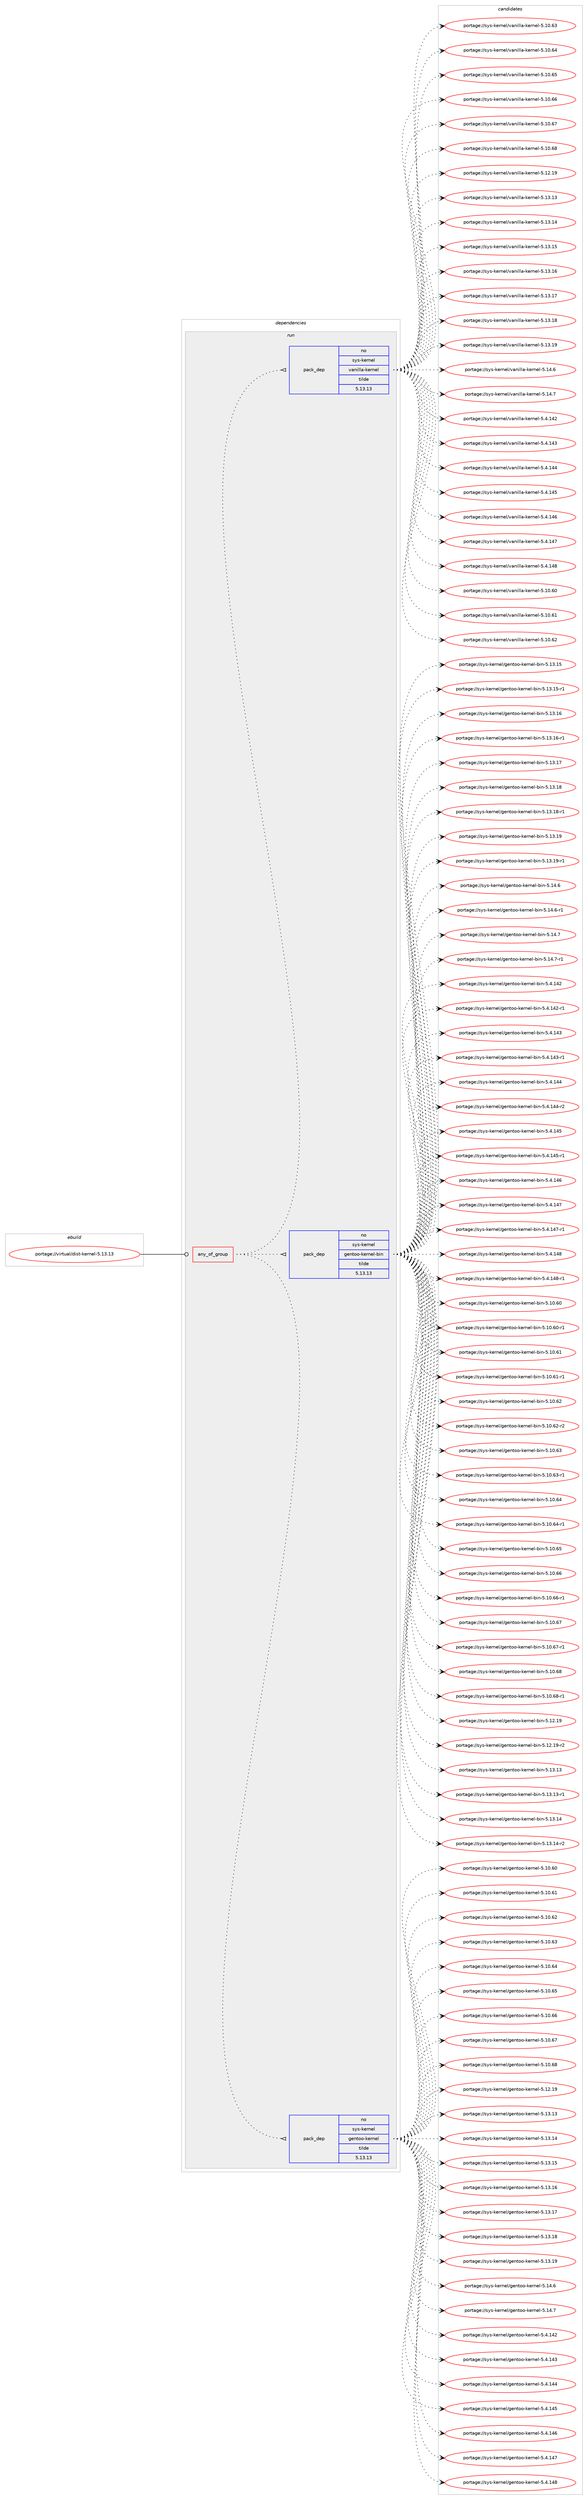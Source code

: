 digraph prolog {

# *************
# Graph options
# *************

newrank=true;
concentrate=true;
compound=true;
graph [rankdir=LR,fontname=Helvetica,fontsize=10,ranksep=1.5];#, ranksep=2.5, nodesep=0.2];
edge  [arrowhead=vee];
node  [fontname=Helvetica,fontsize=10];

# **********
# The ebuild
# **********

subgraph cluster_leftcol {
color=gray;
rank=same;
label=<<i>ebuild</i>>;
id [label="portage://virtual/dist-kernel-5.13.13", color=red, width=4, href="../virtual/dist-kernel-5.13.13.svg"];
}

# ****************
# The dependencies
# ****************

subgraph cluster_midcol {
color=gray;
label=<<i>dependencies</i>>;
subgraph cluster_compile {
fillcolor="#eeeeee";
style=filled;
label=<<i>compile</i>>;
}
subgraph cluster_compileandrun {
fillcolor="#eeeeee";
style=filled;
label=<<i>compile and run</i>>;
}
subgraph cluster_run {
fillcolor="#eeeeee";
style=filled;
label=<<i>run</i>>;
subgraph any9 {
dependency659 [label=<<TABLE BORDER="0" CELLBORDER="1" CELLSPACING="0" CELLPADDING="4"><TR><TD CELLPADDING="10">any_of_group</TD></TR></TABLE>>, shape=none, color=red];subgraph pack335 {
dependency660 [label=<<TABLE BORDER="0" CELLBORDER="1" CELLSPACING="0" CELLPADDING="4" WIDTH="220"><TR><TD ROWSPAN="6" CELLPADDING="30">pack_dep</TD></TR><TR><TD WIDTH="110">no</TD></TR><TR><TD>sys-kernel</TD></TR><TR><TD>gentoo-kernel</TD></TR><TR><TD>tilde</TD></TR><TR><TD>5.13.13</TD></TR></TABLE>>, shape=none, color=blue];
}
dependency659:e -> dependency660:w [weight=20,style="dotted",arrowhead="oinv"];
subgraph pack336 {
dependency661 [label=<<TABLE BORDER="0" CELLBORDER="1" CELLSPACING="0" CELLPADDING="4" WIDTH="220"><TR><TD ROWSPAN="6" CELLPADDING="30">pack_dep</TD></TR><TR><TD WIDTH="110">no</TD></TR><TR><TD>sys-kernel</TD></TR><TR><TD>gentoo-kernel-bin</TD></TR><TR><TD>tilde</TD></TR><TR><TD>5.13.13</TD></TR></TABLE>>, shape=none, color=blue];
}
dependency659:e -> dependency661:w [weight=20,style="dotted",arrowhead="oinv"];
subgraph pack337 {
dependency662 [label=<<TABLE BORDER="0" CELLBORDER="1" CELLSPACING="0" CELLPADDING="4" WIDTH="220"><TR><TD ROWSPAN="6" CELLPADDING="30">pack_dep</TD></TR><TR><TD WIDTH="110">no</TD></TR><TR><TD>sys-kernel</TD></TR><TR><TD>vanilla-kernel</TD></TR><TR><TD>tilde</TD></TR><TR><TD>5.13.13</TD></TR></TABLE>>, shape=none, color=blue];
}
dependency659:e -> dependency662:w [weight=20,style="dotted",arrowhead="oinv"];
}
id:e -> dependency659:w [weight=20,style="solid",arrowhead="odot"];
}
}

# **************
# The candidates
# **************

subgraph cluster_choices {
rank=same;
color=gray;
label=<<i>candidates</i>>;

subgraph choice335 {
color=black;
nodesep=1;
choice1151211154510710111411010110847103101110116111111451071011141101011084553464948465448 [label="portage://sys-kernel/gentoo-kernel-5.10.60", color=red, width=4,href="../sys-kernel/gentoo-kernel-5.10.60.svg"];
choice1151211154510710111411010110847103101110116111111451071011141101011084553464948465449 [label="portage://sys-kernel/gentoo-kernel-5.10.61", color=red, width=4,href="../sys-kernel/gentoo-kernel-5.10.61.svg"];
choice1151211154510710111411010110847103101110116111111451071011141101011084553464948465450 [label="portage://sys-kernel/gentoo-kernel-5.10.62", color=red, width=4,href="../sys-kernel/gentoo-kernel-5.10.62.svg"];
choice1151211154510710111411010110847103101110116111111451071011141101011084553464948465451 [label="portage://sys-kernel/gentoo-kernel-5.10.63", color=red, width=4,href="../sys-kernel/gentoo-kernel-5.10.63.svg"];
choice1151211154510710111411010110847103101110116111111451071011141101011084553464948465452 [label="portage://sys-kernel/gentoo-kernel-5.10.64", color=red, width=4,href="../sys-kernel/gentoo-kernel-5.10.64.svg"];
choice1151211154510710111411010110847103101110116111111451071011141101011084553464948465453 [label="portage://sys-kernel/gentoo-kernel-5.10.65", color=red, width=4,href="../sys-kernel/gentoo-kernel-5.10.65.svg"];
choice1151211154510710111411010110847103101110116111111451071011141101011084553464948465454 [label="portage://sys-kernel/gentoo-kernel-5.10.66", color=red, width=4,href="../sys-kernel/gentoo-kernel-5.10.66.svg"];
choice1151211154510710111411010110847103101110116111111451071011141101011084553464948465455 [label="portage://sys-kernel/gentoo-kernel-5.10.67", color=red, width=4,href="../sys-kernel/gentoo-kernel-5.10.67.svg"];
choice1151211154510710111411010110847103101110116111111451071011141101011084553464948465456 [label="portage://sys-kernel/gentoo-kernel-5.10.68", color=red, width=4,href="../sys-kernel/gentoo-kernel-5.10.68.svg"];
choice1151211154510710111411010110847103101110116111111451071011141101011084553464950464957 [label="portage://sys-kernel/gentoo-kernel-5.12.19", color=red, width=4,href="../sys-kernel/gentoo-kernel-5.12.19.svg"];
choice1151211154510710111411010110847103101110116111111451071011141101011084553464951464951 [label="portage://sys-kernel/gentoo-kernel-5.13.13", color=red, width=4,href="../sys-kernel/gentoo-kernel-5.13.13.svg"];
choice1151211154510710111411010110847103101110116111111451071011141101011084553464951464952 [label="portage://sys-kernel/gentoo-kernel-5.13.14", color=red, width=4,href="../sys-kernel/gentoo-kernel-5.13.14.svg"];
choice1151211154510710111411010110847103101110116111111451071011141101011084553464951464953 [label="portage://sys-kernel/gentoo-kernel-5.13.15", color=red, width=4,href="../sys-kernel/gentoo-kernel-5.13.15.svg"];
choice1151211154510710111411010110847103101110116111111451071011141101011084553464951464954 [label="portage://sys-kernel/gentoo-kernel-5.13.16", color=red, width=4,href="../sys-kernel/gentoo-kernel-5.13.16.svg"];
choice1151211154510710111411010110847103101110116111111451071011141101011084553464951464955 [label="portage://sys-kernel/gentoo-kernel-5.13.17", color=red, width=4,href="../sys-kernel/gentoo-kernel-5.13.17.svg"];
choice1151211154510710111411010110847103101110116111111451071011141101011084553464951464956 [label="portage://sys-kernel/gentoo-kernel-5.13.18", color=red, width=4,href="../sys-kernel/gentoo-kernel-5.13.18.svg"];
choice1151211154510710111411010110847103101110116111111451071011141101011084553464951464957 [label="portage://sys-kernel/gentoo-kernel-5.13.19", color=red, width=4,href="../sys-kernel/gentoo-kernel-5.13.19.svg"];
choice11512111545107101114110101108471031011101161111114510710111411010110845534649524654 [label="portage://sys-kernel/gentoo-kernel-5.14.6", color=red, width=4,href="../sys-kernel/gentoo-kernel-5.14.6.svg"];
choice11512111545107101114110101108471031011101161111114510710111411010110845534649524655 [label="portage://sys-kernel/gentoo-kernel-5.14.7", color=red, width=4,href="../sys-kernel/gentoo-kernel-5.14.7.svg"];
choice1151211154510710111411010110847103101110116111111451071011141101011084553465246495250 [label="portage://sys-kernel/gentoo-kernel-5.4.142", color=red, width=4,href="../sys-kernel/gentoo-kernel-5.4.142.svg"];
choice1151211154510710111411010110847103101110116111111451071011141101011084553465246495251 [label="portage://sys-kernel/gentoo-kernel-5.4.143", color=red, width=4,href="../sys-kernel/gentoo-kernel-5.4.143.svg"];
choice1151211154510710111411010110847103101110116111111451071011141101011084553465246495252 [label="portage://sys-kernel/gentoo-kernel-5.4.144", color=red, width=4,href="../sys-kernel/gentoo-kernel-5.4.144.svg"];
choice1151211154510710111411010110847103101110116111111451071011141101011084553465246495253 [label="portage://sys-kernel/gentoo-kernel-5.4.145", color=red, width=4,href="../sys-kernel/gentoo-kernel-5.4.145.svg"];
choice1151211154510710111411010110847103101110116111111451071011141101011084553465246495254 [label="portage://sys-kernel/gentoo-kernel-5.4.146", color=red, width=4,href="../sys-kernel/gentoo-kernel-5.4.146.svg"];
choice1151211154510710111411010110847103101110116111111451071011141101011084553465246495255 [label="portage://sys-kernel/gentoo-kernel-5.4.147", color=red, width=4,href="../sys-kernel/gentoo-kernel-5.4.147.svg"];
choice1151211154510710111411010110847103101110116111111451071011141101011084553465246495256 [label="portage://sys-kernel/gentoo-kernel-5.4.148", color=red, width=4,href="../sys-kernel/gentoo-kernel-5.4.148.svg"];
dependency660:e -> choice1151211154510710111411010110847103101110116111111451071011141101011084553464948465448:w [style=dotted,weight="100"];
dependency660:e -> choice1151211154510710111411010110847103101110116111111451071011141101011084553464948465449:w [style=dotted,weight="100"];
dependency660:e -> choice1151211154510710111411010110847103101110116111111451071011141101011084553464948465450:w [style=dotted,weight="100"];
dependency660:e -> choice1151211154510710111411010110847103101110116111111451071011141101011084553464948465451:w [style=dotted,weight="100"];
dependency660:e -> choice1151211154510710111411010110847103101110116111111451071011141101011084553464948465452:w [style=dotted,weight="100"];
dependency660:e -> choice1151211154510710111411010110847103101110116111111451071011141101011084553464948465453:w [style=dotted,weight="100"];
dependency660:e -> choice1151211154510710111411010110847103101110116111111451071011141101011084553464948465454:w [style=dotted,weight="100"];
dependency660:e -> choice1151211154510710111411010110847103101110116111111451071011141101011084553464948465455:w [style=dotted,weight="100"];
dependency660:e -> choice1151211154510710111411010110847103101110116111111451071011141101011084553464948465456:w [style=dotted,weight="100"];
dependency660:e -> choice1151211154510710111411010110847103101110116111111451071011141101011084553464950464957:w [style=dotted,weight="100"];
dependency660:e -> choice1151211154510710111411010110847103101110116111111451071011141101011084553464951464951:w [style=dotted,weight="100"];
dependency660:e -> choice1151211154510710111411010110847103101110116111111451071011141101011084553464951464952:w [style=dotted,weight="100"];
dependency660:e -> choice1151211154510710111411010110847103101110116111111451071011141101011084553464951464953:w [style=dotted,weight="100"];
dependency660:e -> choice1151211154510710111411010110847103101110116111111451071011141101011084553464951464954:w [style=dotted,weight="100"];
dependency660:e -> choice1151211154510710111411010110847103101110116111111451071011141101011084553464951464955:w [style=dotted,weight="100"];
dependency660:e -> choice1151211154510710111411010110847103101110116111111451071011141101011084553464951464956:w [style=dotted,weight="100"];
dependency660:e -> choice1151211154510710111411010110847103101110116111111451071011141101011084553464951464957:w [style=dotted,weight="100"];
dependency660:e -> choice11512111545107101114110101108471031011101161111114510710111411010110845534649524654:w [style=dotted,weight="100"];
dependency660:e -> choice11512111545107101114110101108471031011101161111114510710111411010110845534649524655:w [style=dotted,weight="100"];
dependency660:e -> choice1151211154510710111411010110847103101110116111111451071011141101011084553465246495250:w [style=dotted,weight="100"];
dependency660:e -> choice1151211154510710111411010110847103101110116111111451071011141101011084553465246495251:w [style=dotted,weight="100"];
dependency660:e -> choice1151211154510710111411010110847103101110116111111451071011141101011084553465246495252:w [style=dotted,weight="100"];
dependency660:e -> choice1151211154510710111411010110847103101110116111111451071011141101011084553465246495253:w [style=dotted,weight="100"];
dependency660:e -> choice1151211154510710111411010110847103101110116111111451071011141101011084553465246495254:w [style=dotted,weight="100"];
dependency660:e -> choice1151211154510710111411010110847103101110116111111451071011141101011084553465246495255:w [style=dotted,weight="100"];
dependency660:e -> choice1151211154510710111411010110847103101110116111111451071011141101011084553465246495256:w [style=dotted,weight="100"];
}
subgraph choice336 {
color=black;
nodesep=1;
choice11512111545107101114110101108471031011101161111114510710111411010110845981051104553464948465448 [label="portage://sys-kernel/gentoo-kernel-bin-5.10.60", color=red, width=4,href="../sys-kernel/gentoo-kernel-bin-5.10.60.svg"];
choice115121115451071011141101011084710310111011611111145107101114110101108459810511045534649484654484511449 [label="portage://sys-kernel/gentoo-kernel-bin-5.10.60-r1", color=red, width=4,href="../sys-kernel/gentoo-kernel-bin-5.10.60-r1.svg"];
choice11512111545107101114110101108471031011101161111114510710111411010110845981051104553464948465449 [label="portage://sys-kernel/gentoo-kernel-bin-5.10.61", color=red, width=4,href="../sys-kernel/gentoo-kernel-bin-5.10.61.svg"];
choice115121115451071011141101011084710310111011611111145107101114110101108459810511045534649484654494511449 [label="portage://sys-kernel/gentoo-kernel-bin-5.10.61-r1", color=red, width=4,href="../sys-kernel/gentoo-kernel-bin-5.10.61-r1.svg"];
choice11512111545107101114110101108471031011101161111114510710111411010110845981051104553464948465450 [label="portage://sys-kernel/gentoo-kernel-bin-5.10.62", color=red, width=4,href="../sys-kernel/gentoo-kernel-bin-5.10.62.svg"];
choice115121115451071011141101011084710310111011611111145107101114110101108459810511045534649484654504511450 [label="portage://sys-kernel/gentoo-kernel-bin-5.10.62-r2", color=red, width=4,href="../sys-kernel/gentoo-kernel-bin-5.10.62-r2.svg"];
choice11512111545107101114110101108471031011101161111114510710111411010110845981051104553464948465451 [label="portage://sys-kernel/gentoo-kernel-bin-5.10.63", color=red, width=4,href="../sys-kernel/gentoo-kernel-bin-5.10.63.svg"];
choice115121115451071011141101011084710310111011611111145107101114110101108459810511045534649484654514511449 [label="portage://sys-kernel/gentoo-kernel-bin-5.10.63-r1", color=red, width=4,href="../sys-kernel/gentoo-kernel-bin-5.10.63-r1.svg"];
choice11512111545107101114110101108471031011101161111114510710111411010110845981051104553464948465452 [label="portage://sys-kernel/gentoo-kernel-bin-5.10.64", color=red, width=4,href="../sys-kernel/gentoo-kernel-bin-5.10.64.svg"];
choice115121115451071011141101011084710310111011611111145107101114110101108459810511045534649484654524511449 [label="portage://sys-kernel/gentoo-kernel-bin-5.10.64-r1", color=red, width=4,href="../sys-kernel/gentoo-kernel-bin-5.10.64-r1.svg"];
choice11512111545107101114110101108471031011101161111114510710111411010110845981051104553464948465453 [label="portage://sys-kernel/gentoo-kernel-bin-5.10.65", color=red, width=4,href="../sys-kernel/gentoo-kernel-bin-5.10.65.svg"];
choice11512111545107101114110101108471031011101161111114510710111411010110845981051104553464948465454 [label="portage://sys-kernel/gentoo-kernel-bin-5.10.66", color=red, width=4,href="../sys-kernel/gentoo-kernel-bin-5.10.66.svg"];
choice115121115451071011141101011084710310111011611111145107101114110101108459810511045534649484654544511449 [label="portage://sys-kernel/gentoo-kernel-bin-5.10.66-r1", color=red, width=4,href="../sys-kernel/gentoo-kernel-bin-5.10.66-r1.svg"];
choice11512111545107101114110101108471031011101161111114510710111411010110845981051104553464948465455 [label="portage://sys-kernel/gentoo-kernel-bin-5.10.67", color=red, width=4,href="../sys-kernel/gentoo-kernel-bin-5.10.67.svg"];
choice115121115451071011141101011084710310111011611111145107101114110101108459810511045534649484654554511449 [label="portage://sys-kernel/gentoo-kernel-bin-5.10.67-r1", color=red, width=4,href="../sys-kernel/gentoo-kernel-bin-5.10.67-r1.svg"];
choice11512111545107101114110101108471031011101161111114510710111411010110845981051104553464948465456 [label="portage://sys-kernel/gentoo-kernel-bin-5.10.68", color=red, width=4,href="../sys-kernel/gentoo-kernel-bin-5.10.68.svg"];
choice115121115451071011141101011084710310111011611111145107101114110101108459810511045534649484654564511449 [label="portage://sys-kernel/gentoo-kernel-bin-5.10.68-r1", color=red, width=4,href="../sys-kernel/gentoo-kernel-bin-5.10.68-r1.svg"];
choice11512111545107101114110101108471031011101161111114510710111411010110845981051104553464950464957 [label="portage://sys-kernel/gentoo-kernel-bin-5.12.19", color=red, width=4,href="../sys-kernel/gentoo-kernel-bin-5.12.19.svg"];
choice115121115451071011141101011084710310111011611111145107101114110101108459810511045534649504649574511450 [label="portage://sys-kernel/gentoo-kernel-bin-5.12.19-r2", color=red, width=4,href="../sys-kernel/gentoo-kernel-bin-5.12.19-r2.svg"];
choice11512111545107101114110101108471031011101161111114510710111411010110845981051104553464951464951 [label="portage://sys-kernel/gentoo-kernel-bin-5.13.13", color=red, width=4,href="../sys-kernel/gentoo-kernel-bin-5.13.13.svg"];
choice115121115451071011141101011084710310111011611111145107101114110101108459810511045534649514649514511449 [label="portage://sys-kernel/gentoo-kernel-bin-5.13.13-r1", color=red, width=4,href="../sys-kernel/gentoo-kernel-bin-5.13.13-r1.svg"];
choice11512111545107101114110101108471031011101161111114510710111411010110845981051104553464951464952 [label="portage://sys-kernel/gentoo-kernel-bin-5.13.14", color=red, width=4,href="../sys-kernel/gentoo-kernel-bin-5.13.14.svg"];
choice115121115451071011141101011084710310111011611111145107101114110101108459810511045534649514649524511450 [label="portage://sys-kernel/gentoo-kernel-bin-5.13.14-r2", color=red, width=4,href="../sys-kernel/gentoo-kernel-bin-5.13.14-r2.svg"];
choice11512111545107101114110101108471031011101161111114510710111411010110845981051104553464951464953 [label="portage://sys-kernel/gentoo-kernel-bin-5.13.15", color=red, width=4,href="../sys-kernel/gentoo-kernel-bin-5.13.15.svg"];
choice115121115451071011141101011084710310111011611111145107101114110101108459810511045534649514649534511449 [label="portage://sys-kernel/gentoo-kernel-bin-5.13.15-r1", color=red, width=4,href="../sys-kernel/gentoo-kernel-bin-5.13.15-r1.svg"];
choice11512111545107101114110101108471031011101161111114510710111411010110845981051104553464951464954 [label="portage://sys-kernel/gentoo-kernel-bin-5.13.16", color=red, width=4,href="../sys-kernel/gentoo-kernel-bin-5.13.16.svg"];
choice115121115451071011141101011084710310111011611111145107101114110101108459810511045534649514649544511449 [label="portage://sys-kernel/gentoo-kernel-bin-5.13.16-r1", color=red, width=4,href="../sys-kernel/gentoo-kernel-bin-5.13.16-r1.svg"];
choice11512111545107101114110101108471031011101161111114510710111411010110845981051104553464951464955 [label="portage://sys-kernel/gentoo-kernel-bin-5.13.17", color=red, width=4,href="../sys-kernel/gentoo-kernel-bin-5.13.17.svg"];
choice11512111545107101114110101108471031011101161111114510710111411010110845981051104553464951464956 [label="portage://sys-kernel/gentoo-kernel-bin-5.13.18", color=red, width=4,href="../sys-kernel/gentoo-kernel-bin-5.13.18.svg"];
choice115121115451071011141101011084710310111011611111145107101114110101108459810511045534649514649564511449 [label="portage://sys-kernel/gentoo-kernel-bin-5.13.18-r1", color=red, width=4,href="../sys-kernel/gentoo-kernel-bin-5.13.18-r1.svg"];
choice11512111545107101114110101108471031011101161111114510710111411010110845981051104553464951464957 [label="portage://sys-kernel/gentoo-kernel-bin-5.13.19", color=red, width=4,href="../sys-kernel/gentoo-kernel-bin-5.13.19.svg"];
choice115121115451071011141101011084710310111011611111145107101114110101108459810511045534649514649574511449 [label="portage://sys-kernel/gentoo-kernel-bin-5.13.19-r1", color=red, width=4,href="../sys-kernel/gentoo-kernel-bin-5.13.19-r1.svg"];
choice115121115451071011141101011084710310111011611111145107101114110101108459810511045534649524654 [label="portage://sys-kernel/gentoo-kernel-bin-5.14.6", color=red, width=4,href="../sys-kernel/gentoo-kernel-bin-5.14.6.svg"];
choice1151211154510710111411010110847103101110116111111451071011141101011084598105110455346495246544511449 [label="portage://sys-kernel/gentoo-kernel-bin-5.14.6-r1", color=red, width=4,href="../sys-kernel/gentoo-kernel-bin-5.14.6-r1.svg"];
choice115121115451071011141101011084710310111011611111145107101114110101108459810511045534649524655 [label="portage://sys-kernel/gentoo-kernel-bin-5.14.7", color=red, width=4,href="../sys-kernel/gentoo-kernel-bin-5.14.7.svg"];
choice1151211154510710111411010110847103101110116111111451071011141101011084598105110455346495246554511449 [label="portage://sys-kernel/gentoo-kernel-bin-5.14.7-r1", color=red, width=4,href="../sys-kernel/gentoo-kernel-bin-5.14.7-r1.svg"];
choice11512111545107101114110101108471031011101161111114510710111411010110845981051104553465246495250 [label="portage://sys-kernel/gentoo-kernel-bin-5.4.142", color=red, width=4,href="../sys-kernel/gentoo-kernel-bin-5.4.142.svg"];
choice115121115451071011141101011084710310111011611111145107101114110101108459810511045534652464952504511449 [label="portage://sys-kernel/gentoo-kernel-bin-5.4.142-r1", color=red, width=4,href="../sys-kernel/gentoo-kernel-bin-5.4.142-r1.svg"];
choice11512111545107101114110101108471031011101161111114510710111411010110845981051104553465246495251 [label="portage://sys-kernel/gentoo-kernel-bin-5.4.143", color=red, width=4,href="../sys-kernel/gentoo-kernel-bin-5.4.143.svg"];
choice115121115451071011141101011084710310111011611111145107101114110101108459810511045534652464952514511449 [label="portage://sys-kernel/gentoo-kernel-bin-5.4.143-r1", color=red, width=4,href="../sys-kernel/gentoo-kernel-bin-5.4.143-r1.svg"];
choice11512111545107101114110101108471031011101161111114510710111411010110845981051104553465246495252 [label="portage://sys-kernel/gentoo-kernel-bin-5.4.144", color=red, width=4,href="../sys-kernel/gentoo-kernel-bin-5.4.144.svg"];
choice115121115451071011141101011084710310111011611111145107101114110101108459810511045534652464952524511450 [label="portage://sys-kernel/gentoo-kernel-bin-5.4.144-r2", color=red, width=4,href="../sys-kernel/gentoo-kernel-bin-5.4.144-r2.svg"];
choice11512111545107101114110101108471031011101161111114510710111411010110845981051104553465246495253 [label="portage://sys-kernel/gentoo-kernel-bin-5.4.145", color=red, width=4,href="../sys-kernel/gentoo-kernel-bin-5.4.145.svg"];
choice115121115451071011141101011084710310111011611111145107101114110101108459810511045534652464952534511449 [label="portage://sys-kernel/gentoo-kernel-bin-5.4.145-r1", color=red, width=4,href="../sys-kernel/gentoo-kernel-bin-5.4.145-r1.svg"];
choice11512111545107101114110101108471031011101161111114510710111411010110845981051104553465246495254 [label="portage://sys-kernel/gentoo-kernel-bin-5.4.146", color=red, width=4,href="../sys-kernel/gentoo-kernel-bin-5.4.146.svg"];
choice11512111545107101114110101108471031011101161111114510710111411010110845981051104553465246495255 [label="portage://sys-kernel/gentoo-kernel-bin-5.4.147", color=red, width=4,href="../sys-kernel/gentoo-kernel-bin-5.4.147.svg"];
choice115121115451071011141101011084710310111011611111145107101114110101108459810511045534652464952554511449 [label="portage://sys-kernel/gentoo-kernel-bin-5.4.147-r1", color=red, width=4,href="../sys-kernel/gentoo-kernel-bin-5.4.147-r1.svg"];
choice11512111545107101114110101108471031011101161111114510710111411010110845981051104553465246495256 [label="portage://sys-kernel/gentoo-kernel-bin-5.4.148", color=red, width=4,href="../sys-kernel/gentoo-kernel-bin-5.4.148.svg"];
choice115121115451071011141101011084710310111011611111145107101114110101108459810511045534652464952564511449 [label="portage://sys-kernel/gentoo-kernel-bin-5.4.148-r1", color=red, width=4,href="../sys-kernel/gentoo-kernel-bin-5.4.148-r1.svg"];
dependency661:e -> choice11512111545107101114110101108471031011101161111114510710111411010110845981051104553464948465448:w [style=dotted,weight="100"];
dependency661:e -> choice115121115451071011141101011084710310111011611111145107101114110101108459810511045534649484654484511449:w [style=dotted,weight="100"];
dependency661:e -> choice11512111545107101114110101108471031011101161111114510710111411010110845981051104553464948465449:w [style=dotted,weight="100"];
dependency661:e -> choice115121115451071011141101011084710310111011611111145107101114110101108459810511045534649484654494511449:w [style=dotted,weight="100"];
dependency661:e -> choice11512111545107101114110101108471031011101161111114510710111411010110845981051104553464948465450:w [style=dotted,weight="100"];
dependency661:e -> choice115121115451071011141101011084710310111011611111145107101114110101108459810511045534649484654504511450:w [style=dotted,weight="100"];
dependency661:e -> choice11512111545107101114110101108471031011101161111114510710111411010110845981051104553464948465451:w [style=dotted,weight="100"];
dependency661:e -> choice115121115451071011141101011084710310111011611111145107101114110101108459810511045534649484654514511449:w [style=dotted,weight="100"];
dependency661:e -> choice11512111545107101114110101108471031011101161111114510710111411010110845981051104553464948465452:w [style=dotted,weight="100"];
dependency661:e -> choice115121115451071011141101011084710310111011611111145107101114110101108459810511045534649484654524511449:w [style=dotted,weight="100"];
dependency661:e -> choice11512111545107101114110101108471031011101161111114510710111411010110845981051104553464948465453:w [style=dotted,weight="100"];
dependency661:e -> choice11512111545107101114110101108471031011101161111114510710111411010110845981051104553464948465454:w [style=dotted,weight="100"];
dependency661:e -> choice115121115451071011141101011084710310111011611111145107101114110101108459810511045534649484654544511449:w [style=dotted,weight="100"];
dependency661:e -> choice11512111545107101114110101108471031011101161111114510710111411010110845981051104553464948465455:w [style=dotted,weight="100"];
dependency661:e -> choice115121115451071011141101011084710310111011611111145107101114110101108459810511045534649484654554511449:w [style=dotted,weight="100"];
dependency661:e -> choice11512111545107101114110101108471031011101161111114510710111411010110845981051104553464948465456:w [style=dotted,weight="100"];
dependency661:e -> choice115121115451071011141101011084710310111011611111145107101114110101108459810511045534649484654564511449:w [style=dotted,weight="100"];
dependency661:e -> choice11512111545107101114110101108471031011101161111114510710111411010110845981051104553464950464957:w [style=dotted,weight="100"];
dependency661:e -> choice115121115451071011141101011084710310111011611111145107101114110101108459810511045534649504649574511450:w [style=dotted,weight="100"];
dependency661:e -> choice11512111545107101114110101108471031011101161111114510710111411010110845981051104553464951464951:w [style=dotted,weight="100"];
dependency661:e -> choice115121115451071011141101011084710310111011611111145107101114110101108459810511045534649514649514511449:w [style=dotted,weight="100"];
dependency661:e -> choice11512111545107101114110101108471031011101161111114510710111411010110845981051104553464951464952:w [style=dotted,weight="100"];
dependency661:e -> choice115121115451071011141101011084710310111011611111145107101114110101108459810511045534649514649524511450:w [style=dotted,weight="100"];
dependency661:e -> choice11512111545107101114110101108471031011101161111114510710111411010110845981051104553464951464953:w [style=dotted,weight="100"];
dependency661:e -> choice115121115451071011141101011084710310111011611111145107101114110101108459810511045534649514649534511449:w [style=dotted,weight="100"];
dependency661:e -> choice11512111545107101114110101108471031011101161111114510710111411010110845981051104553464951464954:w [style=dotted,weight="100"];
dependency661:e -> choice115121115451071011141101011084710310111011611111145107101114110101108459810511045534649514649544511449:w [style=dotted,weight="100"];
dependency661:e -> choice11512111545107101114110101108471031011101161111114510710111411010110845981051104553464951464955:w [style=dotted,weight="100"];
dependency661:e -> choice11512111545107101114110101108471031011101161111114510710111411010110845981051104553464951464956:w [style=dotted,weight="100"];
dependency661:e -> choice115121115451071011141101011084710310111011611111145107101114110101108459810511045534649514649564511449:w [style=dotted,weight="100"];
dependency661:e -> choice11512111545107101114110101108471031011101161111114510710111411010110845981051104553464951464957:w [style=dotted,weight="100"];
dependency661:e -> choice115121115451071011141101011084710310111011611111145107101114110101108459810511045534649514649574511449:w [style=dotted,weight="100"];
dependency661:e -> choice115121115451071011141101011084710310111011611111145107101114110101108459810511045534649524654:w [style=dotted,weight="100"];
dependency661:e -> choice1151211154510710111411010110847103101110116111111451071011141101011084598105110455346495246544511449:w [style=dotted,weight="100"];
dependency661:e -> choice115121115451071011141101011084710310111011611111145107101114110101108459810511045534649524655:w [style=dotted,weight="100"];
dependency661:e -> choice1151211154510710111411010110847103101110116111111451071011141101011084598105110455346495246554511449:w [style=dotted,weight="100"];
dependency661:e -> choice11512111545107101114110101108471031011101161111114510710111411010110845981051104553465246495250:w [style=dotted,weight="100"];
dependency661:e -> choice115121115451071011141101011084710310111011611111145107101114110101108459810511045534652464952504511449:w [style=dotted,weight="100"];
dependency661:e -> choice11512111545107101114110101108471031011101161111114510710111411010110845981051104553465246495251:w [style=dotted,weight="100"];
dependency661:e -> choice115121115451071011141101011084710310111011611111145107101114110101108459810511045534652464952514511449:w [style=dotted,weight="100"];
dependency661:e -> choice11512111545107101114110101108471031011101161111114510710111411010110845981051104553465246495252:w [style=dotted,weight="100"];
dependency661:e -> choice115121115451071011141101011084710310111011611111145107101114110101108459810511045534652464952524511450:w [style=dotted,weight="100"];
dependency661:e -> choice11512111545107101114110101108471031011101161111114510710111411010110845981051104553465246495253:w [style=dotted,weight="100"];
dependency661:e -> choice115121115451071011141101011084710310111011611111145107101114110101108459810511045534652464952534511449:w [style=dotted,weight="100"];
dependency661:e -> choice11512111545107101114110101108471031011101161111114510710111411010110845981051104553465246495254:w [style=dotted,weight="100"];
dependency661:e -> choice11512111545107101114110101108471031011101161111114510710111411010110845981051104553465246495255:w [style=dotted,weight="100"];
dependency661:e -> choice115121115451071011141101011084710310111011611111145107101114110101108459810511045534652464952554511449:w [style=dotted,weight="100"];
dependency661:e -> choice11512111545107101114110101108471031011101161111114510710111411010110845981051104553465246495256:w [style=dotted,weight="100"];
dependency661:e -> choice115121115451071011141101011084710310111011611111145107101114110101108459810511045534652464952564511449:w [style=dotted,weight="100"];
}
subgraph choice337 {
color=black;
nodesep=1;
choice11512111545107101114110101108471189711010510810897451071011141101011084553464948465448 [label="portage://sys-kernel/vanilla-kernel-5.10.60", color=red, width=4,href="../sys-kernel/vanilla-kernel-5.10.60.svg"];
choice11512111545107101114110101108471189711010510810897451071011141101011084553464948465449 [label="portage://sys-kernel/vanilla-kernel-5.10.61", color=red, width=4,href="../sys-kernel/vanilla-kernel-5.10.61.svg"];
choice11512111545107101114110101108471189711010510810897451071011141101011084553464948465450 [label="portage://sys-kernel/vanilla-kernel-5.10.62", color=red, width=4,href="../sys-kernel/vanilla-kernel-5.10.62.svg"];
choice11512111545107101114110101108471189711010510810897451071011141101011084553464948465451 [label="portage://sys-kernel/vanilla-kernel-5.10.63", color=red, width=4,href="../sys-kernel/vanilla-kernel-5.10.63.svg"];
choice11512111545107101114110101108471189711010510810897451071011141101011084553464948465452 [label="portage://sys-kernel/vanilla-kernel-5.10.64", color=red, width=4,href="../sys-kernel/vanilla-kernel-5.10.64.svg"];
choice11512111545107101114110101108471189711010510810897451071011141101011084553464948465453 [label="portage://sys-kernel/vanilla-kernel-5.10.65", color=red, width=4,href="../sys-kernel/vanilla-kernel-5.10.65.svg"];
choice11512111545107101114110101108471189711010510810897451071011141101011084553464948465454 [label="portage://sys-kernel/vanilla-kernel-5.10.66", color=red, width=4,href="../sys-kernel/vanilla-kernel-5.10.66.svg"];
choice11512111545107101114110101108471189711010510810897451071011141101011084553464948465455 [label="portage://sys-kernel/vanilla-kernel-5.10.67", color=red, width=4,href="../sys-kernel/vanilla-kernel-5.10.67.svg"];
choice11512111545107101114110101108471189711010510810897451071011141101011084553464948465456 [label="portage://sys-kernel/vanilla-kernel-5.10.68", color=red, width=4,href="../sys-kernel/vanilla-kernel-5.10.68.svg"];
choice11512111545107101114110101108471189711010510810897451071011141101011084553464950464957 [label="portage://sys-kernel/vanilla-kernel-5.12.19", color=red, width=4,href="../sys-kernel/vanilla-kernel-5.12.19.svg"];
choice11512111545107101114110101108471189711010510810897451071011141101011084553464951464951 [label="portage://sys-kernel/vanilla-kernel-5.13.13", color=red, width=4,href="../sys-kernel/vanilla-kernel-5.13.13.svg"];
choice11512111545107101114110101108471189711010510810897451071011141101011084553464951464952 [label="portage://sys-kernel/vanilla-kernel-5.13.14", color=red, width=4,href="../sys-kernel/vanilla-kernel-5.13.14.svg"];
choice11512111545107101114110101108471189711010510810897451071011141101011084553464951464953 [label="portage://sys-kernel/vanilla-kernel-5.13.15", color=red, width=4,href="../sys-kernel/vanilla-kernel-5.13.15.svg"];
choice11512111545107101114110101108471189711010510810897451071011141101011084553464951464954 [label="portage://sys-kernel/vanilla-kernel-5.13.16", color=red, width=4,href="../sys-kernel/vanilla-kernel-5.13.16.svg"];
choice11512111545107101114110101108471189711010510810897451071011141101011084553464951464955 [label="portage://sys-kernel/vanilla-kernel-5.13.17", color=red, width=4,href="../sys-kernel/vanilla-kernel-5.13.17.svg"];
choice11512111545107101114110101108471189711010510810897451071011141101011084553464951464956 [label="portage://sys-kernel/vanilla-kernel-5.13.18", color=red, width=4,href="../sys-kernel/vanilla-kernel-5.13.18.svg"];
choice11512111545107101114110101108471189711010510810897451071011141101011084553464951464957 [label="portage://sys-kernel/vanilla-kernel-5.13.19", color=red, width=4,href="../sys-kernel/vanilla-kernel-5.13.19.svg"];
choice115121115451071011141101011084711897110105108108974510710111411010110845534649524654 [label="portage://sys-kernel/vanilla-kernel-5.14.6", color=red, width=4,href="../sys-kernel/vanilla-kernel-5.14.6.svg"];
choice115121115451071011141101011084711897110105108108974510710111411010110845534649524655 [label="portage://sys-kernel/vanilla-kernel-5.14.7", color=red, width=4,href="../sys-kernel/vanilla-kernel-5.14.7.svg"];
choice11512111545107101114110101108471189711010510810897451071011141101011084553465246495250 [label="portage://sys-kernel/vanilla-kernel-5.4.142", color=red, width=4,href="../sys-kernel/vanilla-kernel-5.4.142.svg"];
choice11512111545107101114110101108471189711010510810897451071011141101011084553465246495251 [label="portage://sys-kernel/vanilla-kernel-5.4.143", color=red, width=4,href="../sys-kernel/vanilla-kernel-5.4.143.svg"];
choice11512111545107101114110101108471189711010510810897451071011141101011084553465246495252 [label="portage://sys-kernel/vanilla-kernel-5.4.144", color=red, width=4,href="../sys-kernel/vanilla-kernel-5.4.144.svg"];
choice11512111545107101114110101108471189711010510810897451071011141101011084553465246495253 [label="portage://sys-kernel/vanilla-kernel-5.4.145", color=red, width=4,href="../sys-kernel/vanilla-kernel-5.4.145.svg"];
choice11512111545107101114110101108471189711010510810897451071011141101011084553465246495254 [label="portage://sys-kernel/vanilla-kernel-5.4.146", color=red, width=4,href="../sys-kernel/vanilla-kernel-5.4.146.svg"];
choice11512111545107101114110101108471189711010510810897451071011141101011084553465246495255 [label="portage://sys-kernel/vanilla-kernel-5.4.147", color=red, width=4,href="../sys-kernel/vanilla-kernel-5.4.147.svg"];
choice11512111545107101114110101108471189711010510810897451071011141101011084553465246495256 [label="portage://sys-kernel/vanilla-kernel-5.4.148", color=red, width=4,href="../sys-kernel/vanilla-kernel-5.4.148.svg"];
dependency662:e -> choice11512111545107101114110101108471189711010510810897451071011141101011084553464948465448:w [style=dotted,weight="100"];
dependency662:e -> choice11512111545107101114110101108471189711010510810897451071011141101011084553464948465449:w [style=dotted,weight="100"];
dependency662:e -> choice11512111545107101114110101108471189711010510810897451071011141101011084553464948465450:w [style=dotted,weight="100"];
dependency662:e -> choice11512111545107101114110101108471189711010510810897451071011141101011084553464948465451:w [style=dotted,weight="100"];
dependency662:e -> choice11512111545107101114110101108471189711010510810897451071011141101011084553464948465452:w [style=dotted,weight="100"];
dependency662:e -> choice11512111545107101114110101108471189711010510810897451071011141101011084553464948465453:w [style=dotted,weight="100"];
dependency662:e -> choice11512111545107101114110101108471189711010510810897451071011141101011084553464948465454:w [style=dotted,weight="100"];
dependency662:e -> choice11512111545107101114110101108471189711010510810897451071011141101011084553464948465455:w [style=dotted,weight="100"];
dependency662:e -> choice11512111545107101114110101108471189711010510810897451071011141101011084553464948465456:w [style=dotted,weight="100"];
dependency662:e -> choice11512111545107101114110101108471189711010510810897451071011141101011084553464950464957:w [style=dotted,weight="100"];
dependency662:e -> choice11512111545107101114110101108471189711010510810897451071011141101011084553464951464951:w [style=dotted,weight="100"];
dependency662:e -> choice11512111545107101114110101108471189711010510810897451071011141101011084553464951464952:w [style=dotted,weight="100"];
dependency662:e -> choice11512111545107101114110101108471189711010510810897451071011141101011084553464951464953:w [style=dotted,weight="100"];
dependency662:e -> choice11512111545107101114110101108471189711010510810897451071011141101011084553464951464954:w [style=dotted,weight="100"];
dependency662:e -> choice11512111545107101114110101108471189711010510810897451071011141101011084553464951464955:w [style=dotted,weight="100"];
dependency662:e -> choice11512111545107101114110101108471189711010510810897451071011141101011084553464951464956:w [style=dotted,weight="100"];
dependency662:e -> choice11512111545107101114110101108471189711010510810897451071011141101011084553464951464957:w [style=dotted,weight="100"];
dependency662:e -> choice115121115451071011141101011084711897110105108108974510710111411010110845534649524654:w [style=dotted,weight="100"];
dependency662:e -> choice115121115451071011141101011084711897110105108108974510710111411010110845534649524655:w [style=dotted,weight="100"];
dependency662:e -> choice11512111545107101114110101108471189711010510810897451071011141101011084553465246495250:w [style=dotted,weight="100"];
dependency662:e -> choice11512111545107101114110101108471189711010510810897451071011141101011084553465246495251:w [style=dotted,weight="100"];
dependency662:e -> choice11512111545107101114110101108471189711010510810897451071011141101011084553465246495252:w [style=dotted,weight="100"];
dependency662:e -> choice11512111545107101114110101108471189711010510810897451071011141101011084553465246495253:w [style=dotted,weight="100"];
dependency662:e -> choice11512111545107101114110101108471189711010510810897451071011141101011084553465246495254:w [style=dotted,weight="100"];
dependency662:e -> choice11512111545107101114110101108471189711010510810897451071011141101011084553465246495255:w [style=dotted,weight="100"];
dependency662:e -> choice11512111545107101114110101108471189711010510810897451071011141101011084553465246495256:w [style=dotted,weight="100"];
}
}

}
